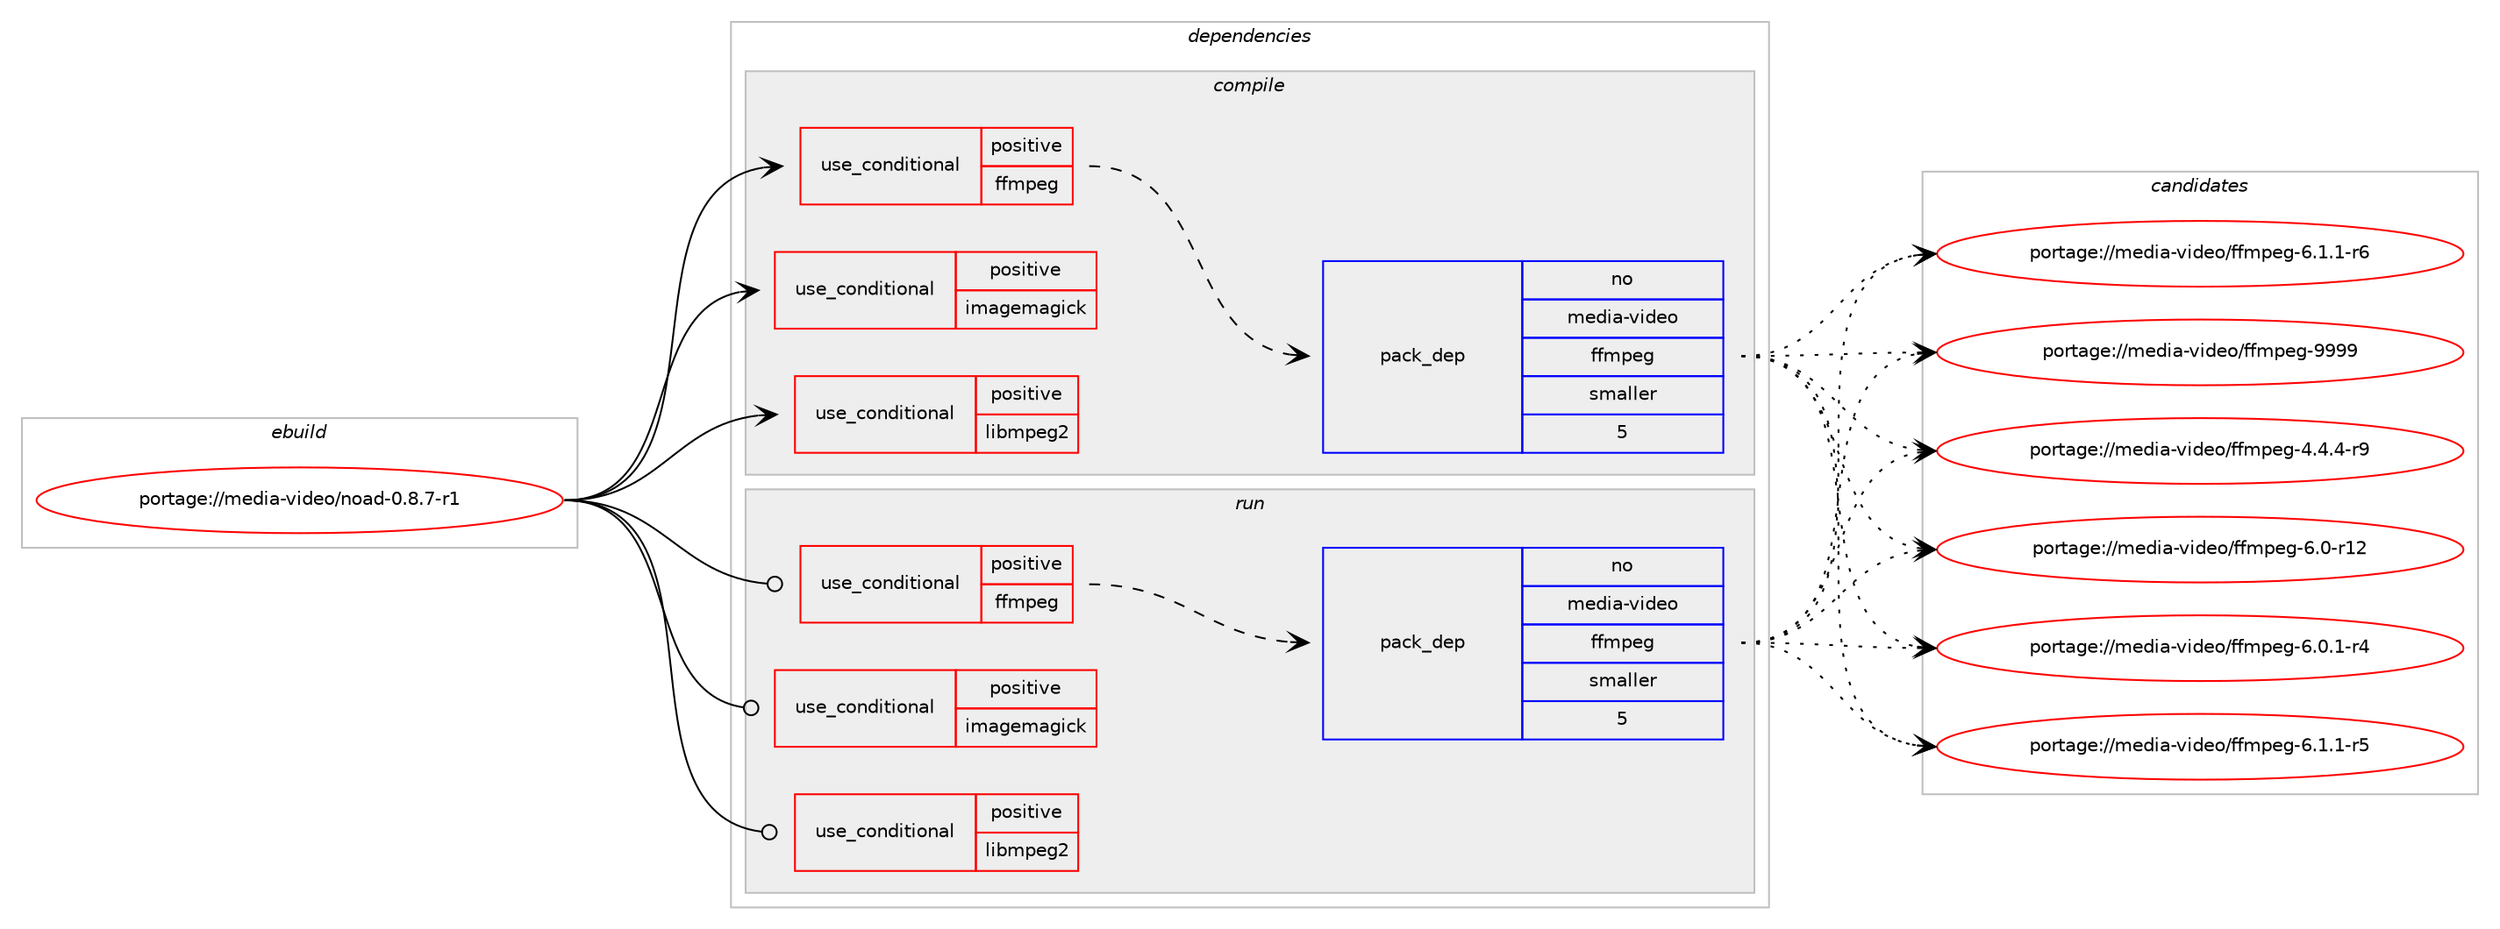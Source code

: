 digraph prolog {

# *************
# Graph options
# *************

newrank=true;
concentrate=true;
compound=true;
graph [rankdir=LR,fontname=Helvetica,fontsize=10,ranksep=1.5];#, ranksep=2.5, nodesep=0.2];
edge  [arrowhead=vee];
node  [fontname=Helvetica,fontsize=10];

# **********
# The ebuild
# **********

subgraph cluster_leftcol {
color=gray;
rank=same;
label=<<i>ebuild</i>>;
id [label="portage://media-video/noad-0.8.7-r1", color=red, width=4, href="../media-video/noad-0.8.7-r1.svg"];
}

# ****************
# The dependencies
# ****************

subgraph cluster_midcol {
color=gray;
label=<<i>dependencies</i>>;
subgraph cluster_compile {
fillcolor="#eeeeee";
style=filled;
label=<<i>compile</i>>;
subgraph cond83047 {
dependency171015 [label=<<TABLE BORDER="0" CELLBORDER="1" CELLSPACING="0" CELLPADDING="4"><TR><TD ROWSPAN="3" CELLPADDING="10">use_conditional</TD></TR><TR><TD>positive</TD></TR><TR><TD>ffmpeg</TD></TR></TABLE>>, shape=none, color=red];
subgraph pack85496 {
dependency171016 [label=<<TABLE BORDER="0" CELLBORDER="1" CELLSPACING="0" CELLPADDING="4" WIDTH="220"><TR><TD ROWSPAN="6" CELLPADDING="30">pack_dep</TD></TR><TR><TD WIDTH="110">no</TD></TR><TR><TD>media-video</TD></TR><TR><TD>ffmpeg</TD></TR><TR><TD>smaller</TD></TR><TR><TD>5</TD></TR></TABLE>>, shape=none, color=blue];
}
dependency171015:e -> dependency171016:w [weight=20,style="dashed",arrowhead="vee"];
}
id:e -> dependency171015:w [weight=20,style="solid",arrowhead="vee"];
subgraph cond83048 {
dependency171017 [label=<<TABLE BORDER="0" CELLBORDER="1" CELLSPACING="0" CELLPADDING="4"><TR><TD ROWSPAN="3" CELLPADDING="10">use_conditional</TD></TR><TR><TD>positive</TD></TR><TR><TD>imagemagick</TD></TR></TABLE>>, shape=none, color=red];
# *** BEGIN UNKNOWN DEPENDENCY TYPE (TODO) ***
# dependency171017 -> package_dependency(portage://media-video/noad-0.8.7-r1,install,no,media-gfx,imagemagick,none,[,,],[],[])
# *** END UNKNOWN DEPENDENCY TYPE (TODO) ***

}
id:e -> dependency171017:w [weight=20,style="solid",arrowhead="vee"];
subgraph cond83049 {
dependency171018 [label=<<TABLE BORDER="0" CELLBORDER="1" CELLSPACING="0" CELLPADDING="4"><TR><TD ROWSPAN="3" CELLPADDING="10">use_conditional</TD></TR><TR><TD>positive</TD></TR><TR><TD>libmpeg2</TD></TR></TABLE>>, shape=none, color=red];
# *** BEGIN UNKNOWN DEPENDENCY TYPE (TODO) ***
# dependency171018 -> package_dependency(portage://media-video/noad-0.8.7-r1,install,no,media-libs,libmpeg2,none,[,,],any_same_slot,[])
# *** END UNKNOWN DEPENDENCY TYPE (TODO) ***

}
id:e -> dependency171018:w [weight=20,style="solid",arrowhead="vee"];
}
subgraph cluster_compileandrun {
fillcolor="#eeeeee";
style=filled;
label=<<i>compile and run</i>>;
}
subgraph cluster_run {
fillcolor="#eeeeee";
style=filled;
label=<<i>run</i>>;
subgraph cond83050 {
dependency171019 [label=<<TABLE BORDER="0" CELLBORDER="1" CELLSPACING="0" CELLPADDING="4"><TR><TD ROWSPAN="3" CELLPADDING="10">use_conditional</TD></TR><TR><TD>positive</TD></TR><TR><TD>ffmpeg</TD></TR></TABLE>>, shape=none, color=red];
subgraph pack85497 {
dependency171020 [label=<<TABLE BORDER="0" CELLBORDER="1" CELLSPACING="0" CELLPADDING="4" WIDTH="220"><TR><TD ROWSPAN="6" CELLPADDING="30">pack_dep</TD></TR><TR><TD WIDTH="110">no</TD></TR><TR><TD>media-video</TD></TR><TR><TD>ffmpeg</TD></TR><TR><TD>smaller</TD></TR><TR><TD>5</TD></TR></TABLE>>, shape=none, color=blue];
}
dependency171019:e -> dependency171020:w [weight=20,style="dashed",arrowhead="vee"];
}
id:e -> dependency171019:w [weight=20,style="solid",arrowhead="odot"];
subgraph cond83051 {
dependency171021 [label=<<TABLE BORDER="0" CELLBORDER="1" CELLSPACING="0" CELLPADDING="4"><TR><TD ROWSPAN="3" CELLPADDING="10">use_conditional</TD></TR><TR><TD>positive</TD></TR><TR><TD>imagemagick</TD></TR></TABLE>>, shape=none, color=red];
# *** BEGIN UNKNOWN DEPENDENCY TYPE (TODO) ***
# dependency171021 -> package_dependency(portage://media-video/noad-0.8.7-r1,run,no,media-gfx,imagemagick,none,[,,],[],[])
# *** END UNKNOWN DEPENDENCY TYPE (TODO) ***

}
id:e -> dependency171021:w [weight=20,style="solid",arrowhead="odot"];
subgraph cond83052 {
dependency171022 [label=<<TABLE BORDER="0" CELLBORDER="1" CELLSPACING="0" CELLPADDING="4"><TR><TD ROWSPAN="3" CELLPADDING="10">use_conditional</TD></TR><TR><TD>positive</TD></TR><TR><TD>libmpeg2</TD></TR></TABLE>>, shape=none, color=red];
# *** BEGIN UNKNOWN DEPENDENCY TYPE (TODO) ***
# dependency171022 -> package_dependency(portage://media-video/noad-0.8.7-r1,run,no,media-libs,libmpeg2,none,[,,],any_same_slot,[])
# *** END UNKNOWN DEPENDENCY TYPE (TODO) ***

}
id:e -> dependency171022:w [weight=20,style="solid",arrowhead="odot"];
}
}

# **************
# The candidates
# **************

subgraph cluster_choices {
rank=same;
color=gray;
label=<<i>candidates</i>>;

subgraph choice85496 {
color=black;
nodesep=1;
choice1091011001059745118105100101111471021021091121011034552465246524511457 [label="portage://media-video/ffmpeg-4.4.4-r9", color=red, width=4,href="../media-video/ffmpeg-4.4.4-r9.svg"];
choice10910110010597451181051001011114710210210911210110345544648451144950 [label="portage://media-video/ffmpeg-6.0-r12", color=red, width=4,href="../media-video/ffmpeg-6.0-r12.svg"];
choice1091011001059745118105100101111471021021091121011034554464846494511452 [label="portage://media-video/ffmpeg-6.0.1-r4", color=red, width=4,href="../media-video/ffmpeg-6.0.1-r4.svg"];
choice1091011001059745118105100101111471021021091121011034554464946494511453 [label="portage://media-video/ffmpeg-6.1.1-r5", color=red, width=4,href="../media-video/ffmpeg-6.1.1-r5.svg"];
choice1091011001059745118105100101111471021021091121011034554464946494511454 [label="portage://media-video/ffmpeg-6.1.1-r6", color=red, width=4,href="../media-video/ffmpeg-6.1.1-r6.svg"];
choice1091011001059745118105100101111471021021091121011034557575757 [label="portage://media-video/ffmpeg-9999", color=red, width=4,href="../media-video/ffmpeg-9999.svg"];
dependency171016:e -> choice1091011001059745118105100101111471021021091121011034552465246524511457:w [style=dotted,weight="100"];
dependency171016:e -> choice10910110010597451181051001011114710210210911210110345544648451144950:w [style=dotted,weight="100"];
dependency171016:e -> choice1091011001059745118105100101111471021021091121011034554464846494511452:w [style=dotted,weight="100"];
dependency171016:e -> choice1091011001059745118105100101111471021021091121011034554464946494511453:w [style=dotted,weight="100"];
dependency171016:e -> choice1091011001059745118105100101111471021021091121011034554464946494511454:w [style=dotted,weight="100"];
dependency171016:e -> choice1091011001059745118105100101111471021021091121011034557575757:w [style=dotted,weight="100"];
}
subgraph choice85497 {
color=black;
nodesep=1;
choice1091011001059745118105100101111471021021091121011034552465246524511457 [label="portage://media-video/ffmpeg-4.4.4-r9", color=red, width=4,href="../media-video/ffmpeg-4.4.4-r9.svg"];
choice10910110010597451181051001011114710210210911210110345544648451144950 [label="portage://media-video/ffmpeg-6.0-r12", color=red, width=4,href="../media-video/ffmpeg-6.0-r12.svg"];
choice1091011001059745118105100101111471021021091121011034554464846494511452 [label="portage://media-video/ffmpeg-6.0.1-r4", color=red, width=4,href="../media-video/ffmpeg-6.0.1-r4.svg"];
choice1091011001059745118105100101111471021021091121011034554464946494511453 [label="portage://media-video/ffmpeg-6.1.1-r5", color=red, width=4,href="../media-video/ffmpeg-6.1.1-r5.svg"];
choice1091011001059745118105100101111471021021091121011034554464946494511454 [label="portage://media-video/ffmpeg-6.1.1-r6", color=red, width=4,href="../media-video/ffmpeg-6.1.1-r6.svg"];
choice1091011001059745118105100101111471021021091121011034557575757 [label="portage://media-video/ffmpeg-9999", color=red, width=4,href="../media-video/ffmpeg-9999.svg"];
dependency171020:e -> choice1091011001059745118105100101111471021021091121011034552465246524511457:w [style=dotted,weight="100"];
dependency171020:e -> choice10910110010597451181051001011114710210210911210110345544648451144950:w [style=dotted,weight="100"];
dependency171020:e -> choice1091011001059745118105100101111471021021091121011034554464846494511452:w [style=dotted,weight="100"];
dependency171020:e -> choice1091011001059745118105100101111471021021091121011034554464946494511453:w [style=dotted,weight="100"];
dependency171020:e -> choice1091011001059745118105100101111471021021091121011034554464946494511454:w [style=dotted,weight="100"];
dependency171020:e -> choice1091011001059745118105100101111471021021091121011034557575757:w [style=dotted,weight="100"];
}
}

}
